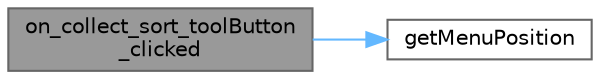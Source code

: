 digraph "on_collect_sort_toolButton_clicked"
{
 // LATEX_PDF_SIZE
  bgcolor="transparent";
  edge [fontname=Helvetica,fontsize=10,labelfontname=Helvetica,labelfontsize=10];
  node [fontname=Helvetica,fontsize=10,shape=box,height=0.2,width=0.4];
  rankdir="LR";
  Node1 [id="Node000001",label="on_collect_sort_toolButton\l_clicked",height=0.2,width=0.4,color="gray40", fillcolor="grey60", style="filled", fontcolor="black",tooltip="排序按钮点击槽函数"];
  Node1 -> Node2 [id="edge1_Node000001_Node000002",color="steelblue1",style="solid",tooltip=" "];
  Node2 [id="Node000002",label="getMenuPosition",height=0.2,width=0.4,color="grey40", fillcolor="white", style="filled",URL="$class_single_song.html#aeab41b278e449a68fbd1c98c9e1516a8",tooltip="获取排序菜单位置"];
}
